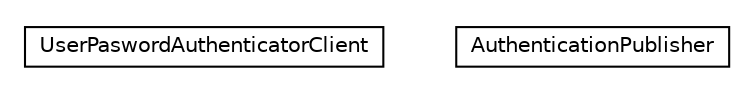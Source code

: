 #!/usr/local/bin/dot
#
# Class diagram 
# Generated by UMLGraph version R5_6-24-gf6e263 (http://www.umlgraph.org/)
#

digraph G {
	edge [fontname="Helvetica",fontsize=10,labelfontname="Helvetica",labelfontsize=10];
	node [fontname="Helvetica",fontsize=10,shape=plaintext];
	nodesep=0.25;
	ranksep=0.5;
	// org.universAAL.security.authenticator.client.UserPaswordAuthenticatorClient
	c106 [label=<<table title="org.universAAL.security.authenticator.client.UserPaswordAuthenticatorClient" border="0" cellborder="1" cellspacing="0" cellpadding="2" port="p" href="./UserPaswordAuthenticatorClient.html">
		<tr><td><table border="0" cellspacing="0" cellpadding="1">
<tr><td align="center" balign="center"> UserPaswordAuthenticatorClient </td></tr>
		</table></td></tr>
		</table>>, URL="./UserPaswordAuthenticatorClient.html", fontname="Helvetica", fontcolor="black", fontsize=10.0];
	// org.universAAL.security.authenticator.client.AuthenticationPublisher
	c107 [label=<<table title="org.universAAL.security.authenticator.client.AuthenticationPublisher" border="0" cellborder="1" cellspacing="0" cellpadding="2" port="p" href="./AuthenticationPublisher.html">
		<tr><td><table border="0" cellspacing="0" cellpadding="1">
<tr><td align="center" balign="center"> AuthenticationPublisher </td></tr>
		</table></td></tr>
		</table>>, URL="./AuthenticationPublisher.html", fontname="Helvetica", fontcolor="black", fontsize=10.0];
}

